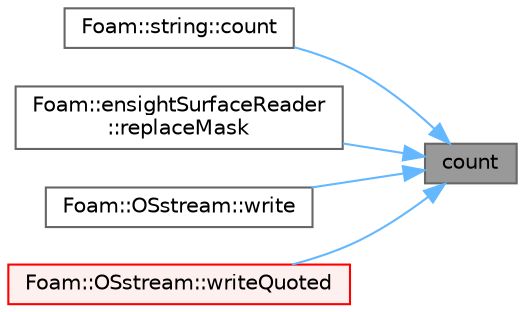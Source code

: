 digraph "count"
{
 // LATEX_PDF_SIZE
  bgcolor="transparent";
  edge [fontname=Helvetica,fontsize=10,labelfontname=Helvetica,labelfontsize=10];
  node [fontname=Helvetica,fontsize=10,shape=box,height=0.2,width=0.4];
  rankdir="RL";
  Node1 [id="Node000001",label="count",height=0.2,width=0.4,color="gray40", fillcolor="grey60", style="filled", fontcolor="black",tooltip=" "];
  Node1 -> Node2 [id="edge1_Node000001_Node000002",dir="back",color="steelblue1",style="solid",tooltip=" "];
  Node2 [id="Node000002",label="Foam::string::count",height=0.2,width=0.4,color="grey40", fillcolor="white", style="filled",URL="$classFoam_1_1string.html#a2d87a9c6a5436cf97c9cfc16b6968e2f",tooltip=" "];
  Node1 -> Node3 [id="edge2_Node000001_Node000003",dir="back",color="steelblue1",style="solid",tooltip=" "];
  Node3 [id="Node000003",label="Foam::ensightSurfaceReader\l::replaceMask",height=0.2,width=0.4,color="grey40", fillcolor="white", style="filled",URL="$classFoam_1_1ensightSurfaceReader.html#a0b8d38eacfee3cb4bad5e5e033a2bb39",tooltip=" "];
  Node1 -> Node4 [id="edge3_Node000001_Node000004",dir="back",color="steelblue1",style="solid",tooltip=" "];
  Node4 [id="Node000004",label="Foam::OSstream::write",height=0.2,width=0.4,color="grey40", fillcolor="white", style="filled",URL="$classFoam_1_1OSstream.html#a4497a98d9b75dc08ff4ac4e146bafafe",tooltip=" "];
  Node1 -> Node5 [id="edge4_Node000001_Node000005",dir="back",color="steelblue1",style="solid",tooltip=" "];
  Node5 [id="Node000005",label="Foam::OSstream::writeQuoted",height=0.2,width=0.4,color="red", fillcolor="#FFF0F0", style="filled",URL="$classFoam_1_1OSstream.html#adc721038eaae1dd05d13ca7c3d1017d3",tooltip=" "];
}
